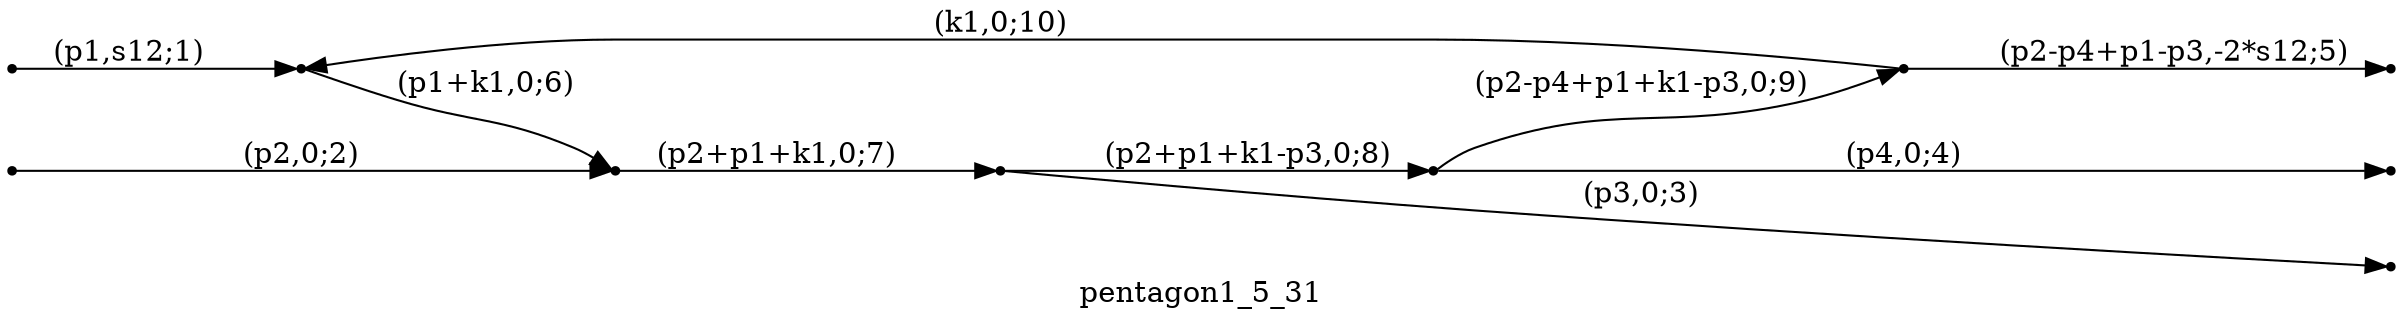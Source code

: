 digraph pentagon1_5_31 {
  label="pentagon1_5_31";
  rankdir="LR";
  subgraph edges {
    -1 -> 5 [label="(p1,s12;1)"];
    -2 -> 1 [label="(p2,0;2)"];
    2 -> -3 [label="(p3,0;3)"];
    3 -> -4 [label="(p4,0;4)"];
    4 -> -5 [label="(p2-p4+p1-p3,-2*s12;5)"];
    5 -> 1 [label="(p1+k1,0;6)"];
    1 -> 2 [label="(p2+p1+k1,0;7)"];
    2 -> 3 [label="(p2+p1+k1-p3,0;8)"];
    3 -> 4 [label="(p2-p4+p1+k1-p3,0;9)"];
    4 -> 5 [label="(k1,0;10)"];
  }
  subgraph incoming { rank="source"; -1; -2; }
  subgraph outgoing { rank="sink"; -3; -4; -5; }
-5 [shape=point];
-4 [shape=point];
-3 [shape=point];
-2 [shape=point];
-1 [shape=point];
1 [shape=point];
2 [shape=point];
3 [shape=point];
4 [shape=point];
5 [shape=point];
}


